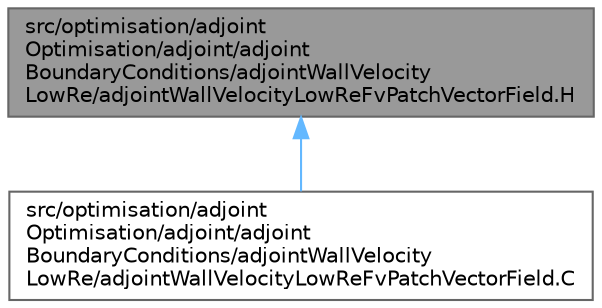 digraph "src/optimisation/adjointOptimisation/adjoint/adjointBoundaryConditions/adjointWallVelocityLowRe/adjointWallVelocityLowReFvPatchVectorField.H"
{
 // LATEX_PDF_SIZE
  bgcolor="transparent";
  edge [fontname=Helvetica,fontsize=10,labelfontname=Helvetica,labelfontsize=10];
  node [fontname=Helvetica,fontsize=10,shape=box,height=0.2,width=0.4];
  Node1 [id="Node000001",label="src/optimisation/adjoint\lOptimisation/adjoint/adjoint\lBoundaryConditions/adjointWallVelocity\lLowRe/adjointWallVelocityLowReFvPatchVectorField.H",height=0.2,width=0.4,color="gray40", fillcolor="grey60", style="filled", fontcolor="black",tooltip=" "];
  Node1 -> Node2 [id="edge1_Node000001_Node000002",dir="back",color="steelblue1",style="solid",tooltip=" "];
  Node2 [id="Node000002",label="src/optimisation/adjoint\lOptimisation/adjoint/adjoint\lBoundaryConditions/adjointWallVelocity\lLowRe/adjointWallVelocityLowReFvPatchVectorField.C",height=0.2,width=0.4,color="grey40", fillcolor="white", style="filled",URL="$adjointWallVelocityLowReFvPatchVectorField_8C.html",tooltip=" "];
}
